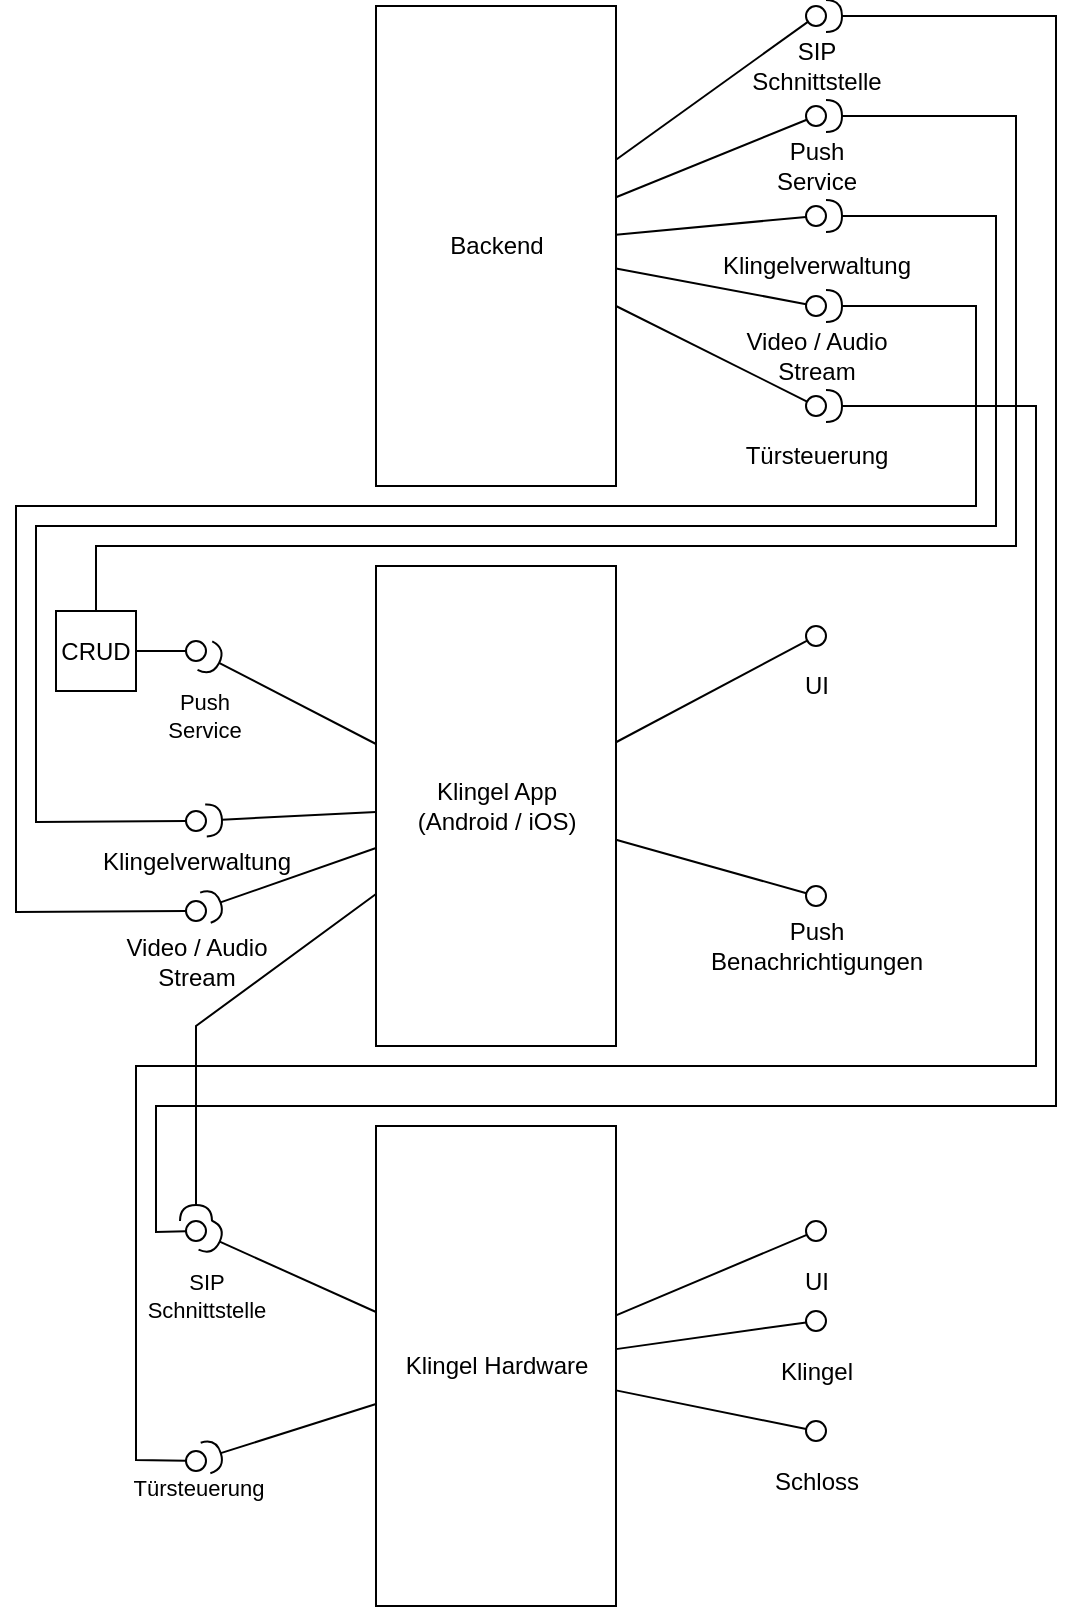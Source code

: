 <mxfile version="20.6.2"><diagram id="-IZnlWWoE0Hw1_dXPWmh" name="Page-1"><mxGraphModel dx="1422" dy="802" grid="1" gridSize="10" guides="1" tooltips="1" connect="1" arrows="1" fold="1" page="1" pageScale="1" pageWidth="827" pageHeight="1169" math="0" shadow="0"><root><mxCell id="0"/><mxCell id="1" parent="0"/><mxCell id="LazE0NzNmGDiDojrGtJX-1" value="Backend" style="html=1;" vertex="1" parent="1"><mxGeometry x="280" y="40" width="120" height="240" as="geometry"/></mxCell><mxCell id="LazE0NzNmGDiDojrGtJX-4" value="" style="ellipse;whiteSpace=wrap;html=1;align=center;aspect=fixed;resizable=0;points=[];outlineConnect=0;sketch=0;" vertex="1" parent="1"><mxGeometry x="495" y="40" width="10" height="10" as="geometry"/></mxCell><mxCell id="LazE0NzNmGDiDojrGtJX-5" value="Klingel App&lt;br&gt;(Android / iOS)" style="html=1;" vertex="1" parent="1"><mxGeometry x="280" y="320" width="120" height="240" as="geometry"/></mxCell><mxCell id="LazE0NzNmGDiDojrGtJX-6" value="Klingel Hardware" style="html=1;" vertex="1" parent="1"><mxGeometry x="280" y="600" width="120" height="240" as="geometry"/></mxCell><mxCell id="LazE0NzNmGDiDojrGtJX-8" value="" style="rounded=0;orthogonalLoop=1;jettySize=auto;html=1;endArrow=none;endFill=0;sketch=0;sourcePerimeterSpacing=0;" edge="1" parent="1" source="LazE0NzNmGDiDojrGtJX-1" target="LazE0NzNmGDiDojrGtJX-4"><mxGeometry relative="1" as="geometry"><mxPoint x="390" y="215" as="sourcePoint"/><mxPoint x="460" y="215" as="targetPoint"/></mxGeometry></mxCell><mxCell id="LazE0NzNmGDiDojrGtJX-9" value="SIP&lt;br&gt;Schnittstelle" style="text;html=1;align=center;verticalAlign=middle;resizable=0;points=[];autosize=1;strokeColor=none;fillColor=none;" vertex="1" parent="1"><mxGeometry x="455" y="50" width="90" height="40" as="geometry"/></mxCell><mxCell id="LazE0NzNmGDiDojrGtJX-10" value="" style="ellipse;whiteSpace=wrap;html=1;align=center;aspect=fixed;resizable=0;points=[];outlineConnect=0;sketch=0;" vertex="1" parent="1"><mxGeometry x="495" y="90" width="10" height="10" as="geometry"/></mxCell><mxCell id="LazE0NzNmGDiDojrGtJX-11" value="Push&lt;br&gt;Service" style="text;html=1;align=center;verticalAlign=middle;resizable=0;points=[];autosize=1;strokeColor=none;fillColor=none;" vertex="1" parent="1"><mxGeometry x="470" y="100" width="60" height="40" as="geometry"/></mxCell><mxCell id="LazE0NzNmGDiDojrGtJX-13" value="" style="endArrow=none;html=1;rounded=0;" edge="1" parent="1" source="LazE0NzNmGDiDojrGtJX-1" target="LazE0NzNmGDiDojrGtJX-10"><mxGeometry width="50" height="50" relative="1" as="geometry"><mxPoint x="380" y="270" as="sourcePoint"/><mxPoint x="430" y="220" as="targetPoint"/></mxGeometry></mxCell><mxCell id="LazE0NzNmGDiDojrGtJX-14" value="" style="ellipse;whiteSpace=wrap;html=1;align=center;aspect=fixed;resizable=0;points=[];outlineConnect=0;sketch=0;" vertex="1" parent="1"><mxGeometry x="495" y="140" width="10" height="10" as="geometry"/></mxCell><mxCell id="LazE0NzNmGDiDojrGtJX-15" value="Klingelverwaltung" style="text;html=1;align=center;verticalAlign=middle;resizable=0;points=[];autosize=1;strokeColor=none;fillColor=none;" vertex="1" parent="1"><mxGeometry x="440" y="155" width="120" height="30" as="geometry"/></mxCell><mxCell id="LazE0NzNmGDiDojrGtJX-16" value="" style="ellipse;whiteSpace=wrap;html=1;align=center;aspect=fixed;resizable=0;points=[];outlineConnect=0;sketch=0;" vertex="1" parent="1"><mxGeometry x="495" y="235" width="10" height="10" as="geometry"/></mxCell><mxCell id="LazE0NzNmGDiDojrGtJX-17" value="Türsteuerung" style="text;html=1;align=center;verticalAlign=middle;resizable=0;points=[];autosize=1;strokeColor=none;fillColor=none;" vertex="1" parent="1"><mxGeometry x="455" y="250" width="90" height="30" as="geometry"/></mxCell><mxCell id="LazE0NzNmGDiDojrGtJX-18" value="" style="ellipse;whiteSpace=wrap;html=1;align=center;aspect=fixed;resizable=0;points=[];outlineConnect=0;sketch=0;" vertex="1" parent="1"><mxGeometry x="495" y="185" width="10" height="10" as="geometry"/></mxCell><mxCell id="LazE0NzNmGDiDojrGtJX-19" value="Video / Audio&lt;br&gt;Stream" style="text;html=1;align=center;verticalAlign=middle;resizable=0;points=[];autosize=1;strokeColor=none;fillColor=none;" vertex="1" parent="1"><mxGeometry x="455" y="195" width="90" height="40" as="geometry"/></mxCell><mxCell id="LazE0NzNmGDiDojrGtJX-20" value="" style="endArrow=none;html=1;rounded=0;" edge="1" parent="1" source="LazE0NzNmGDiDojrGtJX-1" target="LazE0NzNmGDiDojrGtJX-14"><mxGeometry width="50" height="50" relative="1" as="geometry"><mxPoint x="380" y="290" as="sourcePoint"/><mxPoint x="430" y="240" as="targetPoint"/></mxGeometry></mxCell><mxCell id="LazE0NzNmGDiDojrGtJX-21" value="" style="endArrow=none;html=1;rounded=0;" edge="1" parent="1" source="LazE0NzNmGDiDojrGtJX-1" target="LazE0NzNmGDiDojrGtJX-18"><mxGeometry width="50" height="50" relative="1" as="geometry"><mxPoint x="380" y="290" as="sourcePoint"/><mxPoint x="430" y="240" as="targetPoint"/></mxGeometry></mxCell><mxCell id="LazE0NzNmGDiDojrGtJX-22" value="" style="endArrow=none;html=1;rounded=0;" edge="1" parent="1" source="LazE0NzNmGDiDojrGtJX-16" target="LazE0NzNmGDiDojrGtJX-1"><mxGeometry width="50" height="50" relative="1" as="geometry"><mxPoint x="380" y="290" as="sourcePoint"/><mxPoint x="430" y="240" as="targetPoint"/></mxGeometry></mxCell><mxCell id="LazE0NzNmGDiDojrGtJX-23" value="" style="ellipse;whiteSpace=wrap;html=1;align=center;aspect=fixed;resizable=0;points=[];outlineConnect=0;sketch=0;" vertex="1" parent="1"><mxGeometry x="495" y="350" width="10" height="10" as="geometry"/></mxCell><mxCell id="LazE0NzNmGDiDojrGtJX-24" value="UI" style="text;html=1;align=center;verticalAlign=middle;resizable=0;points=[];autosize=1;strokeColor=none;fillColor=none;" vertex="1" parent="1"><mxGeometry x="480" y="365" width="40" height="30" as="geometry"/></mxCell><mxCell id="LazE0NzNmGDiDojrGtJX-25" value="" style="ellipse;whiteSpace=wrap;html=1;align=center;aspect=fixed;resizable=0;points=[];outlineConnect=0;sketch=0;" vertex="1" parent="1"><mxGeometry x="495" y="480" width="10" height="10" as="geometry"/></mxCell><mxCell id="LazE0NzNmGDiDojrGtJX-26" value="Push&lt;br&gt;Benachrichtigungen" style="text;html=1;align=center;verticalAlign=middle;resizable=0;points=[];autosize=1;strokeColor=none;fillColor=none;" vertex="1" parent="1"><mxGeometry x="435" y="490" width="130" height="40" as="geometry"/></mxCell><mxCell id="LazE0NzNmGDiDojrGtJX-31" value="" style="rounded=0;orthogonalLoop=1;jettySize=auto;html=1;endArrow=halfCircle;endFill=0;endSize=6;strokeWidth=1;sketch=0;" edge="1" target="LazE0NzNmGDiDojrGtJX-40" parent="1" source="LazE0NzNmGDiDojrGtJX-5"><mxGeometry relative="1" as="geometry"><mxPoint x="210" y="350" as="sourcePoint"/><mxPoint x="190" y="360" as="targetPoint"/></mxGeometry></mxCell><mxCell id="LazE0NzNmGDiDojrGtJX-36" value="Push&lt;br&gt;Service" style="edgeLabel;html=1;align=center;verticalAlign=middle;resizable=0;points=[];" vertex="1" connectable="0" parent="LazE0NzNmGDiDojrGtJX-31"><mxGeometry x="0.847" y="13" relative="1" as="geometry"><mxPoint x="-1" y="15" as="offset"/></mxGeometry></mxCell><mxCell id="LazE0NzNmGDiDojrGtJX-33" value="" style="rounded=0;orthogonalLoop=1;jettySize=auto;html=1;endArrow=halfCircle;endFill=0;endSize=6;strokeWidth=1;sketch=0;" edge="1" parent="1" source="LazE0NzNmGDiDojrGtJX-5" target="LazE0NzNmGDiDojrGtJX-49"><mxGeometry relative="1" as="geometry"><mxPoint x="700" y="365" as="sourcePoint"/><mxPoint x="210" y="470" as="targetPoint"/></mxGeometry></mxCell><mxCell id="LazE0NzNmGDiDojrGtJX-34" value="" style="endArrow=none;html=1;rounded=0;" edge="1" parent="1" source="LazE0NzNmGDiDojrGtJX-5" target="LazE0NzNmGDiDojrGtJX-23"><mxGeometry width="50" height="50" relative="1" as="geometry"><mxPoint x="570" y="380" as="sourcePoint"/><mxPoint x="620" y="330" as="targetPoint"/></mxGeometry></mxCell><mxCell id="LazE0NzNmGDiDojrGtJX-35" value="" style="endArrow=none;html=1;rounded=0;" edge="1" parent="1" source="LazE0NzNmGDiDojrGtJX-5" target="LazE0NzNmGDiDojrGtJX-25"><mxGeometry width="50" height="50" relative="1" as="geometry"><mxPoint x="580" y="470" as="sourcePoint"/><mxPoint x="630" y="420" as="targetPoint"/></mxGeometry></mxCell><mxCell id="LazE0NzNmGDiDojrGtJX-37" value="Video / Audio&lt;br&gt;Stream" style="text;html=1;align=center;verticalAlign=middle;resizable=0;points=[];autosize=1;strokeColor=none;fillColor=none;" vertex="1" parent="1"><mxGeometry x="145" y="497.5" width="90" height="40" as="geometry"/></mxCell><mxCell id="LazE0NzNmGDiDojrGtJX-39" value="CRUD" style="whiteSpace=wrap;html=1;aspect=fixed;" vertex="1" parent="1"><mxGeometry x="120" y="342.5" width="40" height="40" as="geometry"/></mxCell><mxCell id="LazE0NzNmGDiDojrGtJX-40" value="" style="ellipse;whiteSpace=wrap;html=1;align=center;aspect=fixed;resizable=0;points=[];outlineConnect=0;sketch=0;" vertex="1" parent="1"><mxGeometry x="185" y="357.5" width="10" height="10" as="geometry"/></mxCell><mxCell id="LazE0NzNmGDiDojrGtJX-43" value="" style="endArrow=none;html=1;rounded=0;" edge="1" parent="1" source="LazE0NzNmGDiDojrGtJX-39" target="LazE0NzNmGDiDojrGtJX-40"><mxGeometry width="50" height="50" relative="1" as="geometry"><mxPoint x="40" y="317.5" as="sourcePoint"/><mxPoint x="90" y="267.5" as="targetPoint"/></mxGeometry></mxCell><mxCell id="LazE0NzNmGDiDojrGtJX-45" value="" style="rounded=0;orthogonalLoop=1;jettySize=auto;html=1;endArrow=halfCircle;endFill=0;endSize=6;strokeWidth=1;sketch=0;" edge="1" target="LazE0NzNmGDiDojrGtJX-10" parent="1" source="LazE0NzNmGDiDojrGtJX-39"><mxGeometry relative="1" as="geometry"><mxPoint x="430" y="255" as="sourcePoint"/><mxPoint x="570" y="90" as="targetPoint"/><Array as="points"><mxPoint x="140" y="310"/><mxPoint x="600" y="310"/><mxPoint x="600" y="95"/></Array></mxGeometry></mxCell><mxCell id="LazE0NzNmGDiDojrGtJX-48" value="" style="rounded=0;orthogonalLoop=1;jettySize=auto;html=1;endArrow=halfCircle;endFill=0;endSize=6;strokeWidth=1;sketch=0;" edge="1" target="LazE0NzNmGDiDojrGtJX-18" parent="1" source="LazE0NzNmGDiDojrGtJX-49"><mxGeometry relative="1" as="geometry"><mxPoint x="270" y="215" as="sourcePoint"/><mxPoint x="580" y="190" as="targetPoint"/><Array as="points"><mxPoint x="100" y="493"/><mxPoint x="100" y="290"/><mxPoint x="580" y="290"/><mxPoint x="580" y="190"/></Array></mxGeometry></mxCell><mxCell id="LazE0NzNmGDiDojrGtJX-49" value="" style="ellipse;whiteSpace=wrap;html=1;align=center;aspect=fixed;resizable=0;points=[];outlineConnect=0;sketch=0;" vertex="1" parent="1"><mxGeometry x="185" y="487.5" width="10" height="10" as="geometry"/></mxCell><mxCell id="LazE0NzNmGDiDojrGtJX-50" value="" style="ellipse;whiteSpace=wrap;html=1;align=center;aspect=fixed;resizable=0;points=[];outlineConnect=0;sketch=0;" vertex="1" parent="1"><mxGeometry x="495" y="647.5" width="10" height="10" as="geometry"/></mxCell><mxCell id="LazE0NzNmGDiDojrGtJX-51" value="UI" style="text;html=1;align=center;verticalAlign=middle;resizable=0;points=[];autosize=1;strokeColor=none;fillColor=none;" vertex="1" parent="1"><mxGeometry x="480" y="662.5" width="40" height="30" as="geometry"/></mxCell><mxCell id="LazE0NzNmGDiDojrGtJX-52" value="" style="ellipse;whiteSpace=wrap;html=1;align=center;aspect=fixed;resizable=0;points=[];outlineConnect=0;sketch=0;" vertex="1" parent="1"><mxGeometry x="495" y="747.5" width="10" height="10" as="geometry"/></mxCell><mxCell id="LazE0NzNmGDiDojrGtJX-53" value="Schloss" style="text;html=1;align=center;verticalAlign=middle;resizable=0;points=[];autosize=1;strokeColor=none;fillColor=none;" vertex="1" parent="1"><mxGeometry x="465" y="762.5" width="70" height="30" as="geometry"/></mxCell><mxCell id="LazE0NzNmGDiDojrGtJX-54" value="" style="ellipse;whiteSpace=wrap;html=1;align=center;aspect=fixed;resizable=0;points=[];outlineConnect=0;sketch=0;" vertex="1" parent="1"><mxGeometry x="495" y="692.5" width="10" height="10" as="geometry"/></mxCell><mxCell id="LazE0NzNmGDiDojrGtJX-55" value="Klingel" style="text;html=1;align=center;verticalAlign=middle;resizable=0;points=[];autosize=1;strokeColor=none;fillColor=none;" vertex="1" parent="1"><mxGeometry x="470" y="707.5" width="60" height="30" as="geometry"/></mxCell><mxCell id="LazE0NzNmGDiDojrGtJX-56" value="" style="rounded=0;orthogonalLoop=1;jettySize=auto;html=1;endArrow=none;endFill=0;sketch=0;sourcePerimeterSpacing=0;targetPerimeterSpacing=0;startArrow=halfCircle;startFill=0;" edge="1" target="LazE0NzNmGDiDojrGtJX-58" parent="1" source="LazE0NzNmGDiDojrGtJX-14"><mxGeometry relative="1" as="geometry"><mxPoint x="560" y="140" as="sourcePoint"/><mxPoint x="180" y="450" as="targetPoint"/><Array as="points"><mxPoint x="590" y="145"/><mxPoint x="590" y="300"/><mxPoint x="110" y="300"/><mxPoint x="110" y="448"/></Array></mxGeometry></mxCell><mxCell id="LazE0NzNmGDiDojrGtJX-57" value="" style="rounded=0;orthogonalLoop=1;jettySize=auto;html=1;endArrow=halfCircle;endFill=0;endSize=6;strokeWidth=1;sketch=0;" edge="1" target="LazE0NzNmGDiDojrGtJX-58" parent="1" source="LazE0NzNmGDiDojrGtJX-5"><mxGeometry relative="1" as="geometry"><mxPoint x="180" y="440" as="sourcePoint"/><mxPoint x="130" y="460" as="targetPoint"/></mxGeometry></mxCell><mxCell id="LazE0NzNmGDiDojrGtJX-58" value="" style="ellipse;whiteSpace=wrap;html=1;align=center;aspect=fixed;resizable=0;points=[];outlineConnect=0;sketch=0;" vertex="1" parent="1"><mxGeometry x="185" y="442.5" width="10" height="10" as="geometry"/></mxCell><mxCell id="LazE0NzNmGDiDojrGtJX-59" value="Klingelverwaltung" style="text;html=1;align=center;verticalAlign=middle;resizable=0;points=[];autosize=1;strokeColor=none;fillColor=none;" vertex="1" parent="1"><mxGeometry x="130" y="452.5" width="120" height="30" as="geometry"/></mxCell><mxCell id="LazE0NzNmGDiDojrGtJX-60" value="" style="endArrow=none;html=1;rounded=0;" edge="1" parent="1" source="LazE0NzNmGDiDojrGtJX-6" target="LazE0NzNmGDiDojrGtJX-52"><mxGeometry width="50" height="50" relative="1" as="geometry"><mxPoint x="450" y="920" as="sourcePoint"/><mxPoint x="500" y="870" as="targetPoint"/></mxGeometry></mxCell><mxCell id="LazE0NzNmGDiDojrGtJX-61" value="" style="endArrow=none;html=1;rounded=0;" edge="1" parent="1" source="LazE0NzNmGDiDojrGtJX-6" target="LazE0NzNmGDiDojrGtJX-54"><mxGeometry width="50" height="50" relative="1" as="geometry"><mxPoint x="450" y="900" as="sourcePoint"/><mxPoint x="500" y="850" as="targetPoint"/></mxGeometry></mxCell><mxCell id="LazE0NzNmGDiDojrGtJX-62" value="" style="endArrow=none;html=1;rounded=0;" edge="1" parent="1" source="LazE0NzNmGDiDojrGtJX-50" target="LazE0NzNmGDiDojrGtJX-6"><mxGeometry width="50" height="50" relative="1" as="geometry"><mxPoint x="510" y="640" as="sourcePoint"/><mxPoint x="560" y="590" as="targetPoint"/></mxGeometry></mxCell><mxCell id="LazE0NzNmGDiDojrGtJX-63" value="" style="rounded=0;orthogonalLoop=1;jettySize=auto;html=1;endArrow=halfCircle;endFill=0;endSize=6;strokeWidth=1;sketch=0;" edge="1" parent="1" source="LazE0NzNmGDiDojrGtJX-6" target="LazE0NzNmGDiDojrGtJX-68"><mxGeometry relative="1" as="geometry"><mxPoint x="290" y="419" as="sourcePoint"/><mxPoint x="190" y="660" as="targetPoint"/></mxGeometry></mxCell><mxCell id="LazE0NzNmGDiDojrGtJX-64" value="Türsteuerung" style="edgeLabel;html=1;align=center;verticalAlign=middle;resizable=0;points=[];" vertex="1" connectable="0" parent="LazE0NzNmGDiDojrGtJX-63"><mxGeometry x="0.847" y="13" relative="1" as="geometry"><mxPoint x="-15" y="4" as="offset"/></mxGeometry></mxCell><mxCell id="LazE0NzNmGDiDojrGtJX-65" value="" style="rounded=0;orthogonalLoop=1;jettySize=auto;html=1;endArrow=halfCircle;endFill=0;endSize=6;strokeWidth=1;sketch=0;" edge="1" parent="1" source="LazE0NzNmGDiDojrGtJX-6" target="LazE0NzNmGDiDojrGtJX-67"><mxGeometry relative="1" as="geometry"><mxPoint x="290" y="704.286" as="sourcePoint"/><mxPoint x="190" y="780" as="targetPoint"/></mxGeometry></mxCell><mxCell id="LazE0NzNmGDiDojrGtJX-66" value="SIP&lt;br&gt;Schnittstelle" style="edgeLabel;html=1;align=center;verticalAlign=middle;resizable=0;points=[];" vertex="1" connectable="0" parent="LazE0NzNmGDiDojrGtJX-65"><mxGeometry x="0.847" y="13" relative="1" as="geometry"><mxPoint x="-1" y="15" as="offset"/></mxGeometry></mxCell><mxCell id="LazE0NzNmGDiDojrGtJX-67" value="" style="ellipse;whiteSpace=wrap;html=1;align=center;aspect=fixed;resizable=0;points=[];outlineConnect=0;sketch=0;" vertex="1" parent="1"><mxGeometry x="185" y="647.5" width="10" height="10" as="geometry"/></mxCell><mxCell id="LazE0NzNmGDiDojrGtJX-68" value="" style="ellipse;whiteSpace=wrap;html=1;align=center;aspect=fixed;resizable=0;points=[];outlineConnect=0;sketch=0;" vertex="1" parent="1"><mxGeometry x="185" y="762.5" width="10" height="10" as="geometry"/></mxCell><mxCell id="LazE0NzNmGDiDojrGtJX-72" value="" style="rounded=0;orthogonalLoop=1;jettySize=auto;html=1;endArrow=halfCircle;endFill=0;endSize=6;strokeWidth=1;sketch=0;" edge="1" target="LazE0NzNmGDiDojrGtJX-16" parent="1" source="LazE0NzNmGDiDojrGtJX-68"><mxGeometry relative="1" as="geometry"><mxPoint x="610" y="470" as="sourcePoint"/><mxPoint x="670" y="280" as="targetPoint"/><Array as="points"><mxPoint x="160" y="767"/><mxPoint x="160" y="570"/><mxPoint x="610" y="570"/><mxPoint x="610" y="240"/></Array></mxGeometry></mxCell><mxCell id="LazE0NzNmGDiDojrGtJX-75" value="" style="rounded=0;orthogonalLoop=1;jettySize=auto;html=1;endArrow=halfCircle;endFill=0;endSize=6;strokeWidth=1;sketch=0;" edge="1" target="LazE0NzNmGDiDojrGtJX-4" parent="1" source="LazE0NzNmGDiDojrGtJX-67"><mxGeometry relative="1" as="geometry"><mxPoint x="730" y="365" as="sourcePoint"/><mxPoint x="620" y="40" as="targetPoint"/><Array as="points"><mxPoint x="170" y="653"/><mxPoint x="170" y="590"/><mxPoint x="620" y="590"/><mxPoint x="620" y="45"/></Array></mxGeometry></mxCell><mxCell id="LazE0NzNmGDiDojrGtJX-77" value="" style="endArrow=none;html=1;rounded=0;endFill=0;startArrow=halfCircle;startFill=0;" edge="1" parent="1" source="LazE0NzNmGDiDojrGtJX-67" target="LazE0NzNmGDiDojrGtJX-5"><mxGeometry width="50" height="50" relative="1" as="geometry"><mxPoint x="80" y="640" as="sourcePoint"/><mxPoint x="130" y="590" as="targetPoint"/><Array as="points"><mxPoint x="190" y="550"/></Array></mxGeometry></mxCell></root></mxGraphModel></diagram></mxfile>